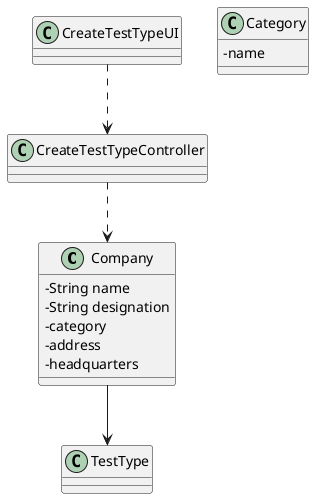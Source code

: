 @startuml
skinparam classAttributeIconSize 0

class Company{
-String name
-String designation
-category
-address
-headquarters
}

class CreateTestTypeUI{
}

class CreateTestTypeController{
}

class TestType{
}

class Category{
-name
}

CreateTestTypeUI ..> CreateTestTypeController
CreateTestTypeController ..> Company
Company --> TestType


@enduml